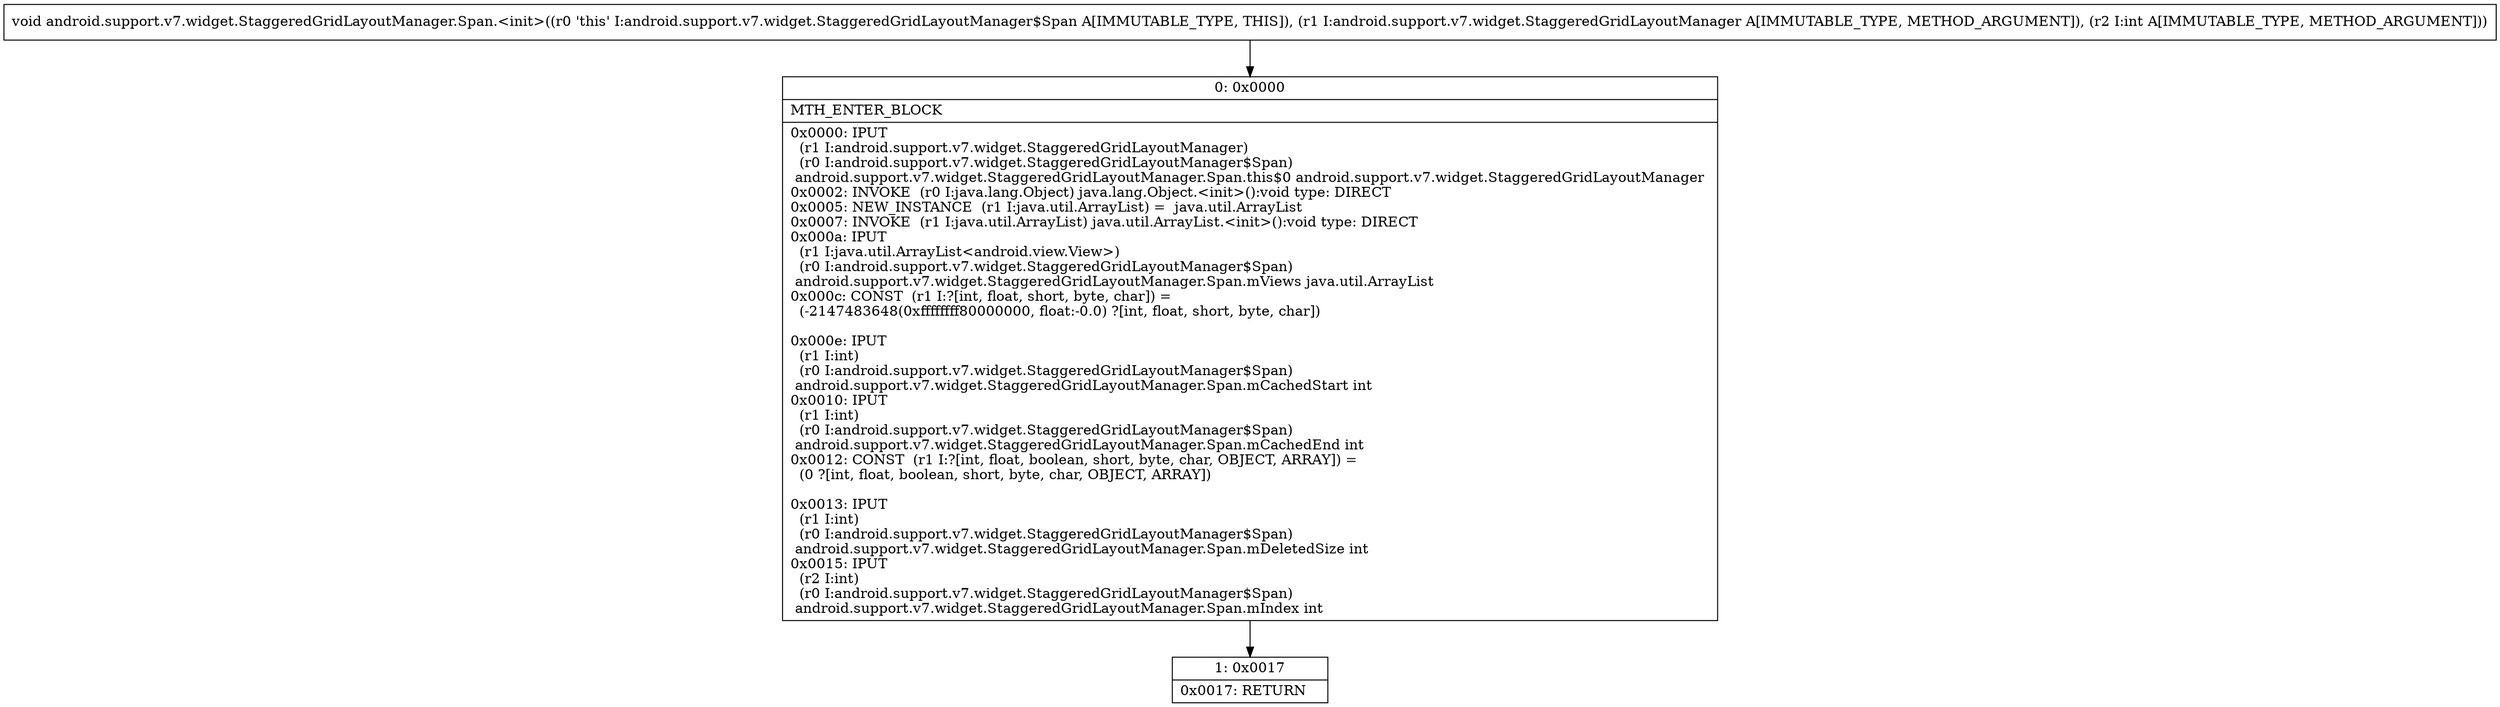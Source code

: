 digraph "CFG forandroid.support.v7.widget.StaggeredGridLayoutManager.Span.\<init\>(Landroid\/support\/v7\/widget\/StaggeredGridLayoutManager;I)V" {
Node_0 [shape=record,label="{0\:\ 0x0000|MTH_ENTER_BLOCK\l|0x0000: IPUT  \l  (r1 I:android.support.v7.widget.StaggeredGridLayoutManager)\l  (r0 I:android.support.v7.widget.StaggeredGridLayoutManager$Span)\l android.support.v7.widget.StaggeredGridLayoutManager.Span.this$0 android.support.v7.widget.StaggeredGridLayoutManager \l0x0002: INVOKE  (r0 I:java.lang.Object) java.lang.Object.\<init\>():void type: DIRECT \l0x0005: NEW_INSTANCE  (r1 I:java.util.ArrayList) =  java.util.ArrayList \l0x0007: INVOKE  (r1 I:java.util.ArrayList) java.util.ArrayList.\<init\>():void type: DIRECT \l0x000a: IPUT  \l  (r1 I:java.util.ArrayList\<android.view.View\>)\l  (r0 I:android.support.v7.widget.StaggeredGridLayoutManager$Span)\l android.support.v7.widget.StaggeredGridLayoutManager.Span.mViews java.util.ArrayList \l0x000c: CONST  (r1 I:?[int, float, short, byte, char]) = \l  (\-2147483648(0xffffffff80000000, float:\-0.0) ?[int, float, short, byte, char])\l \l0x000e: IPUT  \l  (r1 I:int)\l  (r0 I:android.support.v7.widget.StaggeredGridLayoutManager$Span)\l android.support.v7.widget.StaggeredGridLayoutManager.Span.mCachedStart int \l0x0010: IPUT  \l  (r1 I:int)\l  (r0 I:android.support.v7.widget.StaggeredGridLayoutManager$Span)\l android.support.v7.widget.StaggeredGridLayoutManager.Span.mCachedEnd int \l0x0012: CONST  (r1 I:?[int, float, boolean, short, byte, char, OBJECT, ARRAY]) = \l  (0 ?[int, float, boolean, short, byte, char, OBJECT, ARRAY])\l \l0x0013: IPUT  \l  (r1 I:int)\l  (r0 I:android.support.v7.widget.StaggeredGridLayoutManager$Span)\l android.support.v7.widget.StaggeredGridLayoutManager.Span.mDeletedSize int \l0x0015: IPUT  \l  (r2 I:int)\l  (r0 I:android.support.v7.widget.StaggeredGridLayoutManager$Span)\l android.support.v7.widget.StaggeredGridLayoutManager.Span.mIndex int \l}"];
Node_1 [shape=record,label="{1\:\ 0x0017|0x0017: RETURN   \l}"];
MethodNode[shape=record,label="{void android.support.v7.widget.StaggeredGridLayoutManager.Span.\<init\>((r0 'this' I:android.support.v7.widget.StaggeredGridLayoutManager$Span A[IMMUTABLE_TYPE, THIS]), (r1 I:android.support.v7.widget.StaggeredGridLayoutManager A[IMMUTABLE_TYPE, METHOD_ARGUMENT]), (r2 I:int A[IMMUTABLE_TYPE, METHOD_ARGUMENT])) }"];
MethodNode -> Node_0;
Node_0 -> Node_1;
}

